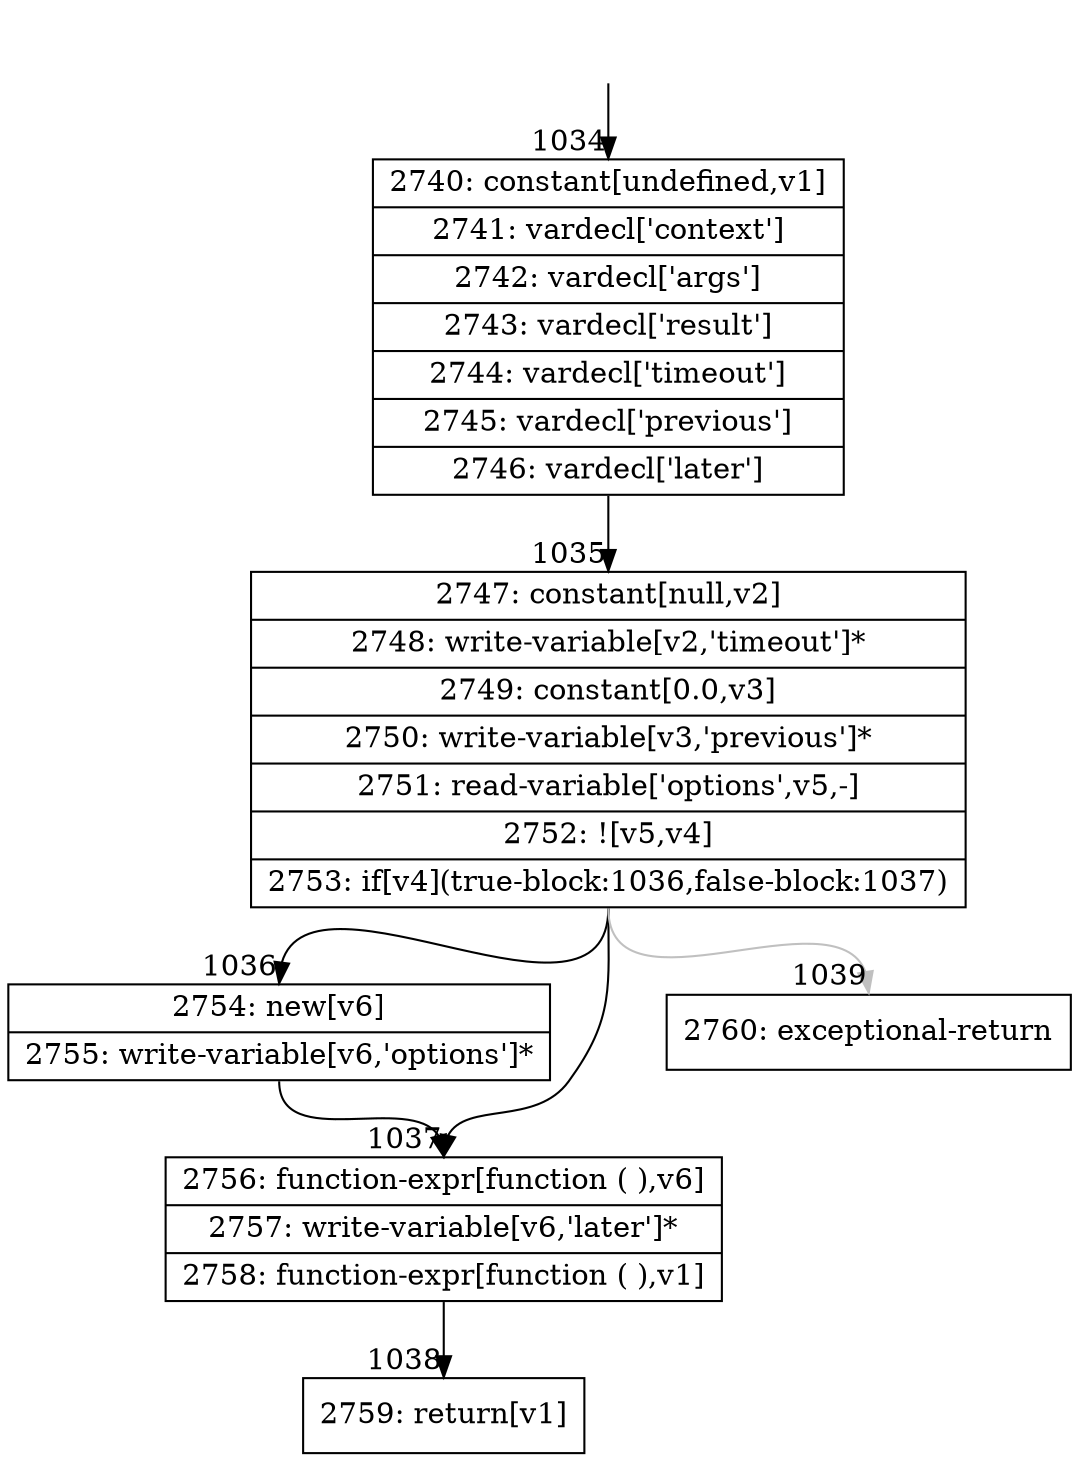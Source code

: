 digraph {
rankdir="TD"
BB_entry83[shape=none,label=""];
BB_entry83 -> BB1034 [tailport=s, headport=n, headlabel="    1034"]
BB1034 [shape=record label="{2740: constant[undefined,v1]|2741: vardecl['context']|2742: vardecl['args']|2743: vardecl['result']|2744: vardecl['timeout']|2745: vardecl['previous']|2746: vardecl['later']}" ] 
BB1034 -> BB1035 [tailport=s, headport=n, headlabel="      1035"]
BB1035 [shape=record label="{2747: constant[null,v2]|2748: write-variable[v2,'timeout']*|2749: constant[0.0,v3]|2750: write-variable[v3,'previous']*|2751: read-variable['options',v5,-]|2752: ![v5,v4]|2753: if[v4](true-block:1036,false-block:1037)}" ] 
BB1035 -> BB1036 [tailport=s, headport=n, headlabel="      1036"]
BB1035 -> BB1037 [tailport=s, headport=n, headlabel="      1037"]
BB1035 -> BB1039 [tailport=s, headport=n, color=gray, headlabel="      1039"]
BB1036 [shape=record label="{2754: new[v6]|2755: write-variable[v6,'options']*}" ] 
BB1036 -> BB1037 [tailport=s, headport=n]
BB1037 [shape=record label="{2756: function-expr[function ( ),v6]|2757: write-variable[v6,'later']*|2758: function-expr[function ( ),v1]}" ] 
BB1037 -> BB1038 [tailport=s, headport=n, headlabel="      1038"]
BB1038 [shape=record label="{2759: return[v1]}" ] 
BB1039 [shape=record label="{2760: exceptional-return}" ] 
//#$~ 813
}
